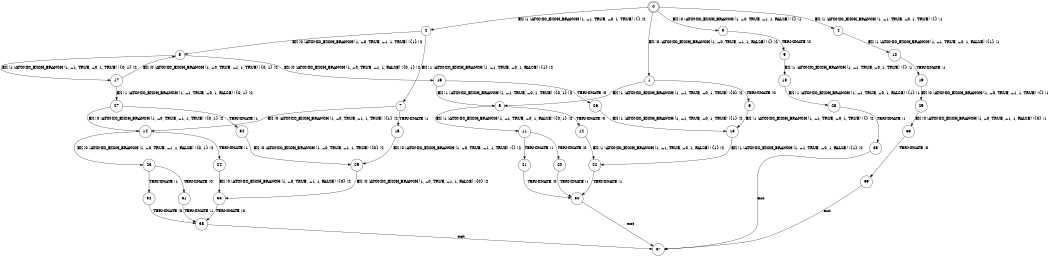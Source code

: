 digraph BCG {
size = "7, 10.5";
center = TRUE;
node [shape = circle];
0 [peripheries = 2];
0 -> 1 [label = "EX !0 !ATOMIC_EXCH_BRANCH (1, +0, TRUE, +1, 1, FALSE) !{} !2"];
0 -> 2 [label = "EX !1 !ATOMIC_EXCH_BRANCH (1, +1, TRUE, +0, 1, TRUE) !{} !2"];
0 -> 3 [label = "EX !0 !ATOMIC_EXCH_BRANCH (1, +0, TRUE, +1, 1, FALSE) !{} !1"];
0 -> 4 [label = "EX !1 !ATOMIC_EXCH_BRANCH (1, +1, TRUE, +0, 1, TRUE) !{} !1"];
1 -> 5 [label = "EX !1 !ATOMIC_EXCH_BRANCH (1, +1, TRUE, +0, 1, TRUE) !{0} !2"];
1 -> 6 [label = "TERMINATE !0"];
2 -> 7 [label = "EX !1 !ATOMIC_EXCH_BRANCH (1, +1, TRUE, +0, 1, FALSE) !{1} !2"];
2 -> 8 [label = "EX !0 !ATOMIC_EXCH_BRANCH (1, +0, TRUE, +1, 1, TRUE) !{1} !2"];
3 -> 9 [label = "TERMINATE !0"];
4 -> 10 [label = "EX !1 !ATOMIC_EXCH_BRANCH (1, +1, TRUE, +0, 1, FALSE) !{1} !1"];
5 -> 11 [label = "EX !1 !ATOMIC_EXCH_BRANCH (1, +1, TRUE, +0, 1, FALSE) !{0, 1} !2"];
5 -> 12 [label = "TERMINATE !0"];
6 -> 13 [label = "EX !1 !ATOMIC_EXCH_BRANCH (1, +1, TRUE, +0, 1, TRUE) !{} !2"];
7 -> 14 [label = "EX !0 !ATOMIC_EXCH_BRANCH (1, +0, TRUE, +1, 1, TRUE) !{1} !2"];
7 -> 15 [label = "TERMINATE !1"];
8 -> 16 [label = "EX !0 !ATOMIC_EXCH_BRANCH (1, +0, TRUE, +1, 1, FALSE) !{0, 1} !2"];
8 -> 17 [label = "EX !1 !ATOMIC_EXCH_BRANCH (1, +1, TRUE, +0, 1, TRUE) !{0, 1} !2"];
9 -> 18 [label = "EX !1 !ATOMIC_EXCH_BRANCH (1, +1, TRUE, +0, 1, TRUE) !{} !1"];
10 -> 19 [label = "TERMINATE !1"];
11 -> 20 [label = "TERMINATE !0"];
11 -> 21 [label = "TERMINATE !1"];
12 -> 22 [label = "EX !1 !ATOMIC_EXCH_BRANCH (1, +1, TRUE, +0, 1, FALSE) !{1} !2"];
13 -> 22 [label = "EX !1 !ATOMIC_EXCH_BRANCH (1, +1, TRUE, +0, 1, FALSE) !{1} !2"];
14 -> 23 [label = "EX !0 !ATOMIC_EXCH_BRANCH (1, +0, TRUE, +1, 1, FALSE) !{0, 1} !2"];
14 -> 24 [label = "TERMINATE !1"];
15 -> 25 [label = "EX !0 !ATOMIC_EXCH_BRANCH (1, +0, TRUE, +1, 1, TRUE) !{} !2"];
16 -> 5 [label = "EX !1 !ATOMIC_EXCH_BRANCH (1, +1, TRUE, +0, 1, TRUE) !{0, 1} !2"];
16 -> 26 [label = "TERMINATE !0"];
17 -> 8 [label = "EX !0 !ATOMIC_EXCH_BRANCH (1, +0, TRUE, +1, 1, TRUE) !{0, 1} !2"];
17 -> 27 [label = "EX !1 !ATOMIC_EXCH_BRANCH (1, +1, TRUE, +0, 1, FALSE) !{0, 1} !2"];
18 -> 28 [label = "EX !1 !ATOMIC_EXCH_BRANCH (1, +1, TRUE, +0, 1, FALSE) !{1} !1"];
19 -> 29 [label = "EX !0 !ATOMIC_EXCH_BRANCH (1, +0, TRUE, +1, 1, TRUE) !{} !1"];
20 -> 30 [label = "TERMINATE !1"];
21 -> 30 [label = "TERMINATE !0"];
22 -> 30 [label = "TERMINATE !1"];
23 -> 31 [label = "TERMINATE !0"];
23 -> 32 [label = "TERMINATE !1"];
24 -> 33 [label = "EX !0 !ATOMIC_EXCH_BRANCH (1, +0, TRUE, +1, 1, FALSE) !{0} !2"];
25 -> 33 [label = "EX !0 !ATOMIC_EXCH_BRANCH (1, +0, TRUE, +1, 1, FALSE) !{0} !2"];
26 -> 13 [label = "EX !1 !ATOMIC_EXCH_BRANCH (1, +1, TRUE, +0, 1, TRUE) !{1} !2"];
27 -> 14 [label = "EX !0 !ATOMIC_EXCH_BRANCH (1, +0, TRUE, +1, 1, TRUE) !{0, 1} !2"];
27 -> 34 [label = "TERMINATE !1"];
28 -> 35 [label = "TERMINATE !1"];
29 -> 36 [label = "EX !0 !ATOMIC_EXCH_BRANCH (1, +0, TRUE, +1, 1, FALSE) !{0} !1"];
30 -> 37 [label = "exit"];
31 -> 38 [label = "TERMINATE !1"];
32 -> 38 [label = "TERMINATE !0"];
33 -> 38 [label = "TERMINATE !0"];
34 -> 25 [label = "EX !0 !ATOMIC_EXCH_BRANCH (1, +0, TRUE, +1, 1, TRUE) !{0} !2"];
35 -> 37 [label = "exit"];
36 -> 39 [label = "TERMINATE !0"];
38 -> 37 [label = "exit"];
39 -> 37 [label = "exit"];
}
